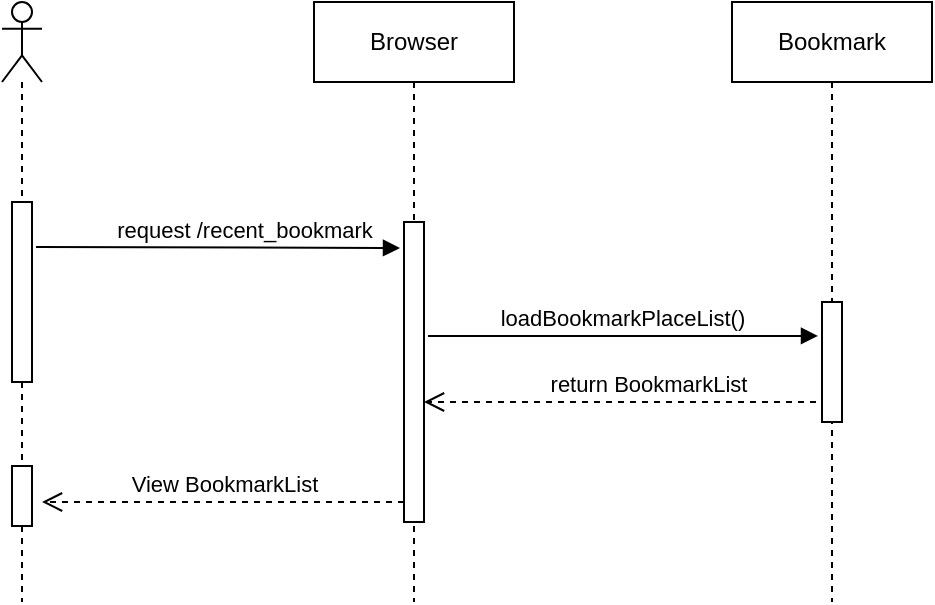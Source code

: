 <mxfile version="12.3.7" type="device" pages="1"><diagram name="Page-1" id="13e1069c-82ec-6db2-03f1-153e76fe0fe0"><mxGraphModel dx="2046" dy="1124" grid="1" gridSize="10" guides="1" tooltips="1" connect="1" arrows="1" fold="1" page="1" pageScale="1" pageWidth="1100" pageHeight="850" background="#ffffff" math="0" shadow="0"><root><mxCell id="0"/><mxCell id="1" parent="0"/><mxCell id="iz7-vhJj3RXwBSRZVA31-11" value="" style="shape=umlLifeline;participant=umlActor;perimeter=lifelinePerimeter;whiteSpace=wrap;html=1;container=1;collapsible=0;recursiveResize=0;verticalAlign=top;spacingTop=36;labelBackgroundColor=#ffffff;outlineConnect=0;" parent="1" vertex="1"><mxGeometry x="-890" y="80" width="20" height="300" as="geometry"/></mxCell><mxCell id="iz7-vhJj3RXwBSRZVA31-20" value="" style="html=1;points=[];perimeter=orthogonalPerimeter;" parent="iz7-vhJj3RXwBSRZVA31-11" vertex="1"><mxGeometry x="5" y="232" width="10" height="30" as="geometry"/></mxCell><mxCell id="iz7-vhJj3RXwBSRZVA31-10" value="Bookmark" style="shape=umlLifeline;perimeter=lifelinePerimeter;whiteSpace=wrap;html=1;container=1;collapsible=0;recursiveResize=0;outlineConnect=0;" parent="1" vertex="1"><mxGeometry x="-525" y="80" width="100" height="300" as="geometry"/></mxCell><mxCell id="iz7-vhJj3RXwBSRZVA31-6" value="loadBookmarkPlaceList()" style="html=1;verticalAlign=bottom;endArrow=block;entryX=-0.2;entryY=0.283;entryDx=0;entryDy=0;entryPerimeter=0;" parent="iz7-vhJj3RXwBSRZVA31-10" target="iz7-vhJj3RXwBSRZVA31-2" edge="1"><mxGeometry width="80" relative="1" as="geometry"><mxPoint x="-152" y="167" as="sourcePoint"/><mxPoint x="-59" y="167" as="targetPoint"/></mxGeometry></mxCell><mxCell id="iz7-vhJj3RXwBSRZVA31-2" value="" style="html=1;points=[];perimeter=orthogonalPerimeter;" parent="iz7-vhJj3RXwBSRZVA31-10" vertex="1"><mxGeometry x="45" y="150" width="10" height="60" as="geometry"/></mxCell><mxCell id="iz7-vhJj3RXwBSRZVA31-4" value="return BookmarkList" style="html=1;verticalAlign=bottom;endArrow=open;dashed=1;endSize=8;exitX=-0.3;exitY=0.833;exitDx=0;exitDy=0;exitPerimeter=0;" parent="iz7-vhJj3RXwBSRZVA31-10" source="iz7-vhJj3RXwBSRZVA31-2" edge="1"><mxGeometry x="-0.142" relative="1" as="geometry"><mxPoint x="34" y="200" as="sourcePoint"/><mxPoint x="-154" y="200" as="targetPoint"/><Array as="points"><mxPoint x="-5" y="200"/></Array><mxPoint as="offset"/></mxGeometry></mxCell><mxCell id="iz7-vhJj3RXwBSRZVA31-9" value="Browser" style="shape=umlLifeline;perimeter=lifelinePerimeter;whiteSpace=wrap;html=1;container=1;collapsible=0;recursiveResize=0;outlineConnect=0;" parent="1" vertex="1"><mxGeometry x="-734" y="80" width="100" height="300" as="geometry"/></mxCell><mxCell id="iz7-vhJj3RXwBSRZVA31-12" value="" style="html=1;points=[];perimeter=orthogonalPerimeter;" parent="iz7-vhJj3RXwBSRZVA31-9" vertex="1"><mxGeometry x="45" y="110" width="10" height="150" as="geometry"/></mxCell><mxCell id="iz7-vhJj3RXwBSRZVA31-3" value="request /recent_bookmark" style="html=1;verticalAlign=bottom;endArrow=block;exitX=1.2;exitY=0.25;exitDx=0;exitDy=0;exitPerimeter=0;" parent="1" source="iz7-vhJj3RXwBSRZVA31-5" edge="1"><mxGeometry x="0.145" width="80" relative="1" as="geometry"><mxPoint x="-864" y="201" as="sourcePoint"/><mxPoint x="-691" y="203" as="targetPoint"/><Array as="points"/><mxPoint as="offset"/></mxGeometry></mxCell><mxCell id="iz7-vhJj3RXwBSRZVA31-5" value="" style="html=1;points=[];perimeter=orthogonalPerimeter;" parent="1" vertex="1"><mxGeometry x="-885" y="180" width="10" height="90" as="geometry"/></mxCell><mxCell id="iz7-vhJj3RXwBSRZVA31-19" value="View BookmarkList" style="html=1;verticalAlign=bottom;endArrow=open;dashed=1;endSize=8;" parent="1" edge="1"><mxGeometry relative="1" as="geometry"><mxPoint x="-689" y="330" as="sourcePoint"/><mxPoint x="-870" y="330" as="targetPoint"/></mxGeometry></mxCell></root></mxGraphModel></diagram></mxfile>